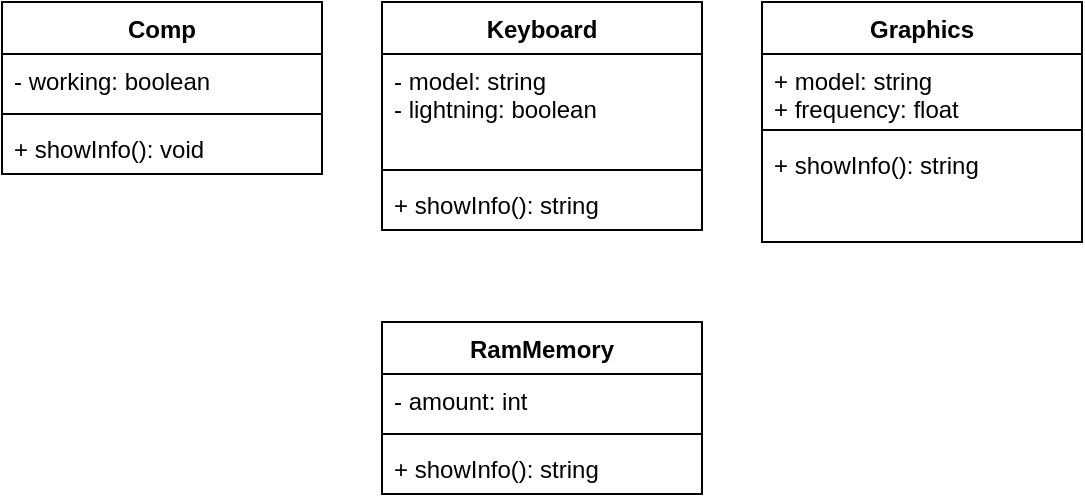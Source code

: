 <mxfile version="15.8.6" type="github">
  <diagram id="siDG4shrSe6X6VfH5Ed4" name="Page-1">
    <mxGraphModel dx="1038" dy="1716" grid="1" gridSize="10" guides="1" tooltips="1" connect="1" arrows="1" fold="1" page="1" pageScale="1" pageWidth="827" pageHeight="1169" math="0" shadow="0">
      <root>
        <mxCell id="0" />
        <mxCell id="1" parent="0" />
        <mxCell id="oc-SN3SERbFoDHRb8Ioh-1" value="Comp" style="swimlane;fontStyle=1;align=center;verticalAlign=top;childLayout=stackLayout;horizontal=1;startSize=26;horizontalStack=0;resizeParent=1;resizeParentMax=0;resizeLast=0;collapsible=1;marginBottom=0;" vertex="1" parent="1">
          <mxGeometry x="130" y="-490" width="160" height="86" as="geometry" />
        </mxCell>
        <mxCell id="oc-SN3SERbFoDHRb8Ioh-2" value="- working: boolean" style="text;strokeColor=none;fillColor=none;align=left;verticalAlign=top;spacingLeft=4;spacingRight=4;overflow=hidden;rotatable=0;points=[[0,0.5],[1,0.5]];portConstraint=eastwest;" vertex="1" parent="oc-SN3SERbFoDHRb8Ioh-1">
          <mxGeometry y="26" width="160" height="26" as="geometry" />
        </mxCell>
        <mxCell id="oc-SN3SERbFoDHRb8Ioh-3" value="" style="line;strokeWidth=1;fillColor=none;align=left;verticalAlign=middle;spacingTop=-1;spacingLeft=3;spacingRight=3;rotatable=0;labelPosition=right;points=[];portConstraint=eastwest;" vertex="1" parent="oc-SN3SERbFoDHRb8Ioh-1">
          <mxGeometry y="52" width="160" height="8" as="geometry" />
        </mxCell>
        <mxCell id="oc-SN3SERbFoDHRb8Ioh-4" value="+ showInfo(): void" style="text;strokeColor=none;fillColor=none;align=left;verticalAlign=top;spacingLeft=4;spacingRight=4;overflow=hidden;rotatable=0;points=[[0,0.5],[1,0.5]];portConstraint=eastwest;" vertex="1" parent="oc-SN3SERbFoDHRb8Ioh-1">
          <mxGeometry y="60" width="160" height="26" as="geometry" />
        </mxCell>
        <mxCell id="oc-SN3SERbFoDHRb8Ioh-5" value="Keyboard" style="swimlane;fontStyle=1;align=center;verticalAlign=top;childLayout=stackLayout;horizontal=1;startSize=26;horizontalStack=0;resizeParent=1;resizeParentMax=0;resizeLast=0;collapsible=1;marginBottom=0;" vertex="1" parent="1">
          <mxGeometry x="320" y="-490" width="160" height="114" as="geometry" />
        </mxCell>
        <mxCell id="oc-SN3SERbFoDHRb8Ioh-6" value="- model: string&#xa;- lightning: boolean" style="text;strokeColor=none;fillColor=none;align=left;verticalAlign=top;spacingLeft=4;spacingRight=4;overflow=hidden;rotatable=0;points=[[0,0.5],[1,0.5]];portConstraint=eastwest;" vertex="1" parent="oc-SN3SERbFoDHRb8Ioh-5">
          <mxGeometry y="26" width="160" height="54" as="geometry" />
        </mxCell>
        <mxCell id="oc-SN3SERbFoDHRb8Ioh-7" value="" style="line;strokeWidth=1;fillColor=none;align=left;verticalAlign=middle;spacingTop=-1;spacingLeft=3;spacingRight=3;rotatable=0;labelPosition=right;points=[];portConstraint=eastwest;" vertex="1" parent="oc-SN3SERbFoDHRb8Ioh-5">
          <mxGeometry y="80" width="160" height="8" as="geometry" />
        </mxCell>
        <mxCell id="oc-SN3SERbFoDHRb8Ioh-8" value="+ showInfo(): string" style="text;strokeColor=none;fillColor=none;align=left;verticalAlign=top;spacingLeft=4;spacingRight=4;overflow=hidden;rotatable=0;points=[[0,0.5],[1,0.5]];portConstraint=eastwest;" vertex="1" parent="oc-SN3SERbFoDHRb8Ioh-5">
          <mxGeometry y="88" width="160" height="26" as="geometry" />
        </mxCell>
        <mxCell id="oc-SN3SERbFoDHRb8Ioh-9" value="Graphics" style="swimlane;fontStyle=1;align=center;verticalAlign=top;childLayout=stackLayout;horizontal=1;startSize=26;horizontalStack=0;resizeParent=1;resizeParentMax=0;resizeLast=0;collapsible=1;marginBottom=0;" vertex="1" parent="1">
          <mxGeometry x="510" y="-490" width="160" height="120" as="geometry" />
        </mxCell>
        <mxCell id="oc-SN3SERbFoDHRb8Ioh-10" value="+ model: string&#xa;+ frequency: float" style="text;strokeColor=none;fillColor=none;align=left;verticalAlign=top;spacingLeft=4;spacingRight=4;overflow=hidden;rotatable=0;points=[[0,0.5],[1,0.5]];portConstraint=eastwest;" vertex="1" parent="oc-SN3SERbFoDHRb8Ioh-9">
          <mxGeometry y="26" width="160" height="34" as="geometry" />
        </mxCell>
        <mxCell id="oc-SN3SERbFoDHRb8Ioh-11" value="" style="line;strokeWidth=1;fillColor=none;align=left;verticalAlign=middle;spacingTop=-1;spacingLeft=3;spacingRight=3;rotatable=0;labelPosition=right;points=[];portConstraint=eastwest;" vertex="1" parent="oc-SN3SERbFoDHRb8Ioh-9">
          <mxGeometry y="60" width="160" height="8" as="geometry" />
        </mxCell>
        <mxCell id="oc-SN3SERbFoDHRb8Ioh-12" value="+ showInfo(): string" style="text;strokeColor=none;fillColor=none;align=left;verticalAlign=top;spacingLeft=4;spacingRight=4;overflow=hidden;rotatable=0;points=[[0,0.5],[1,0.5]];portConstraint=eastwest;" vertex="1" parent="oc-SN3SERbFoDHRb8Ioh-9">
          <mxGeometry y="68" width="160" height="52" as="geometry" />
        </mxCell>
        <mxCell id="oc-SN3SERbFoDHRb8Ioh-13" value="RamMemory" style="swimlane;fontStyle=1;align=center;verticalAlign=top;childLayout=stackLayout;horizontal=1;startSize=26;horizontalStack=0;resizeParent=1;resizeParentMax=0;resizeLast=0;collapsible=1;marginBottom=0;" vertex="1" parent="1">
          <mxGeometry x="320" y="-330" width="160" height="86" as="geometry" />
        </mxCell>
        <mxCell id="oc-SN3SERbFoDHRb8Ioh-14" value="- amount: int" style="text;strokeColor=none;fillColor=none;align=left;verticalAlign=top;spacingLeft=4;spacingRight=4;overflow=hidden;rotatable=0;points=[[0,0.5],[1,0.5]];portConstraint=eastwest;" vertex="1" parent="oc-SN3SERbFoDHRb8Ioh-13">
          <mxGeometry y="26" width="160" height="26" as="geometry" />
        </mxCell>
        <mxCell id="oc-SN3SERbFoDHRb8Ioh-15" value="" style="line;strokeWidth=1;fillColor=none;align=left;verticalAlign=middle;spacingTop=-1;spacingLeft=3;spacingRight=3;rotatable=0;labelPosition=right;points=[];portConstraint=eastwest;" vertex="1" parent="oc-SN3SERbFoDHRb8Ioh-13">
          <mxGeometry y="52" width="160" height="8" as="geometry" />
        </mxCell>
        <mxCell id="oc-SN3SERbFoDHRb8Ioh-16" value="+ showInfo(): string" style="text;strokeColor=none;fillColor=none;align=left;verticalAlign=top;spacingLeft=4;spacingRight=4;overflow=hidden;rotatable=0;points=[[0,0.5],[1,0.5]];portConstraint=eastwest;" vertex="1" parent="oc-SN3SERbFoDHRb8Ioh-13">
          <mxGeometry y="60" width="160" height="26" as="geometry" />
        </mxCell>
      </root>
    </mxGraphModel>
  </diagram>
</mxfile>
